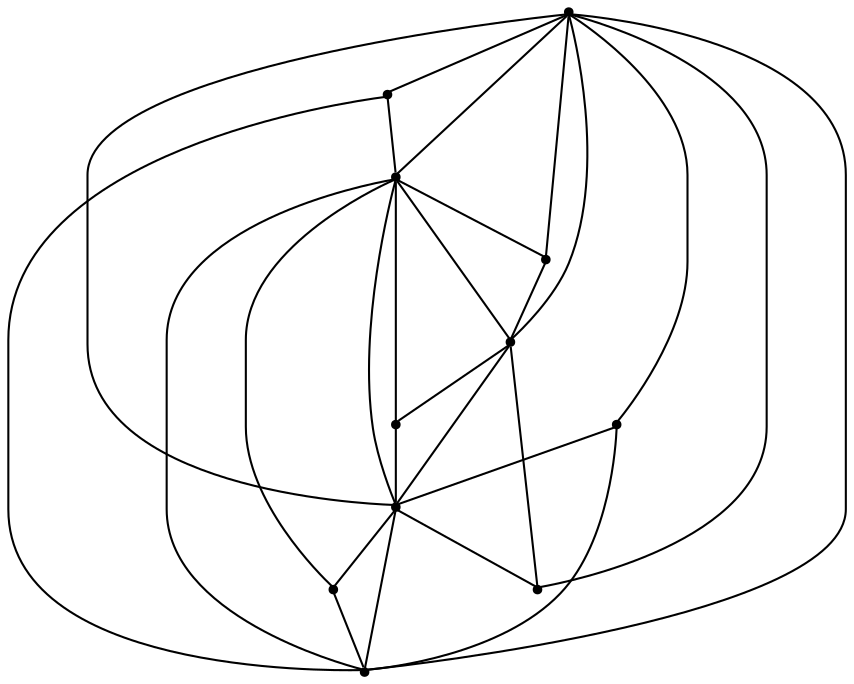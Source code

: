 graph {
  node [shape=point,comment="{\"directed\":false,\"doi\":\"10.1007/978-3-030-04414-5_15\",\"figure\":\"1 (2)\"}"]

  v0 [pos="543.5667903645453,248.37687641944058"]
  v1 [pos="777.604080929962,378.3917227586297"]
  v2 [pos="543.5667903645453,508.4149626660849"]
  v3 [pos="699.5916480919723,378.3917227586297"]
  v4 [pos="595.5751133669314,326.3841563794115"]
  v5 [pos="543.5667903645453,378.3917227586297"]
  v6 [pos="595.5751133669314,430.3992891378478"]
  v7 [pos="491.5585230020248,326.3841563794115"]
  v8 [pos="387.54195648277494,378.3917227586297"]
  v9 [pos="309.5295236447853,378.3917227586297"]
  v10 [pos="491.5585230020248,430.3992891378478"]

  v0 -- v2 [id="-1",pos="543.5667903645453,248.37687641944058 807.9412088786795,248.3767174503446 807.9412088786795,248.3767174503446 807.9412088786795,248.3767174503446 812.2752682521333,248.3767174503446 820.9432598222053,248.3767174503446 825.277319195659,252.7106919132192 829.6113149806949,257.04466637609374 829.6113149806949,265.708450311529 829.6113149806949,270.0465897647175 829.6113149806949,486.74512214553124 829.6113149806949,486.74512214553124 829.6113149806949,486.74512214553124 829.6113149806949,491.0790807114962 829.6113149806949,499.7470137403358 825.277319195659,504.0809882032103 820.9432598222053,508.4149626660849 812.2752682521333,508.4149626660849 807.9412088786795,508.4149626660849 543.5667903645453,508.4149626660849 543.5667903645453,508.4149626660849 543.5667903645453,508.4149626660849"]
  v8 -- v5 [id="-2",pos="387.54195648277494,378.3917227586297 543.5667903645453,378.3917227586297 543.5667903645453,378.3917227586297 543.5667903645453,378.3917227586297"]
  v9 -- v8 [id="-3",pos="309.5295236447853,378.3917227586297 387.54195648277494,378.3917227586297 387.54195648277494,378.3917227586297 387.54195648277494,378.3917227586297"]
  v8 -- v2 [id="-4",pos="387.54195648277494,378.3917227586297 543.5667903645453,508.4149626660849 543.5667903645453,508.4149626660849 543.5667903645453,508.4149626660849"]
  v8 -- v10 [id="-5",pos="387.54195648277494,378.3917227586297 491.5585230020248,430.3992891378478 491.5585230020248,430.3992891378478 491.5585230020248,430.3992891378478"]
  v9 -- v0 [id="-6",pos="309.5295236447853,378.3917227586297 543.5667903645453,248.37687641944058 543.5667903645453,248.37687641944058 543.5667903645453,248.37687641944058"]
  v1 -- v2 [id="-7",pos="777.604080929962,378.3917227586297 543.5667903645453,508.4149626660849 543.5667903645453,508.4149626660849 543.5667903645453,508.4149626660849"]
  v3 -- v1 [id="-8",pos="699.5916480919723,378.3917227586297 777.604080929962,378.3917227586297 777.604080929962,378.3917227586297 777.604080929962,378.3917227586297"]
  v3 -- v2 [id="-9",pos="699.5916480919723,378.3917227586297 543.5667903645453,508.4149626660849 543.5667903645453,508.4149626660849 543.5667903645453,508.4149626660849"]
  v4 -- v3 [id="-10",pos="595.5751133669314,326.3841563794115 699.5916480919723,378.3917227586297 699.5916480919723,378.3917227586297 699.5916480919723,378.3917227586297"]
  v4 -- v5 [id="-11",pos="595.5751133669314,326.3841563794115 543.5667903645453,378.3917227586297 543.5667903645453,378.3917227586297 543.5667903645453,378.3917227586297"]
  v6 -- v3 [id="-12",pos="595.5751133669314,430.3992891378478 699.5916480919723,378.3917227586297 699.5916480919723,378.3917227586297 699.5916480919723,378.3917227586297"]
  v6 -- v2 [id="-13",pos="595.5751133669314,430.3992891378478 543.5667903645453,508.4149626660849 543.5667903645453,508.4149626660849 543.5667903645453,508.4149626660849"]
  v10 -- v5 [id="-14",pos="491.5585230020248,430.3992891378478 543.5667903645453,378.3917227586297 543.5667903645453,378.3917227586297 543.5667903645453,378.3917227586297"]
  v10 -- v2 [id="-15",pos="491.5585230020248,430.3992891378478 543.5667903645453,508.4149626660849 543.5667903645453,508.4149626660849 543.5667903645453,508.4149626660849"]
  v7 -- v8 [id="-16",pos="491.5585230020248,326.3841563794115 387.54195648277494,378.3917227586297 387.54195648277494,378.3917227586297 387.54195648277494,378.3917227586297"]
  v0 -- v7 [id="-17",pos="543.5667903645453,248.37687641944058 491.5585230020248,326.3841563794115 491.5585230020248,326.3841563794115 491.5585230020248,326.3841563794115"]
  v0 -- v8 [id="-18",pos="543.5667903645453,248.37687641944058 387.54195648277494,378.3917227586297 387.54195648277494,378.3917227586297 387.54195648277494,378.3917227586297"]
  v0 -- v1 [id="-19",pos="543.5667903645453,248.37687641944058 777.604080929962,378.3917227586297 777.604080929962,378.3917227586297 777.604080929962,378.3917227586297"]
  v0 -- v3 [id="-20",pos="543.5667903645453,248.37687641944058 699.5916480919723,378.3917227586297 699.5916480919723,378.3917227586297 699.5916480919723,378.3917227586297"]
  v0 -- v4 [id="-21",pos="543.5667903645453,248.37687641944058 595.5751133669314,326.3841563794115 595.5751133669314,326.3841563794115 595.5751133669314,326.3841563794115"]
  v0 -- v5 [id="-22",pos="543.5667903645453,248.37687641944058 543.5667903645453,378.3917227586297 543.5667903645453,378.3917227586297 543.5667903645453,378.3917227586297"]
  v5 -- v6 [id="-23",pos="543.5667903645453,378.3917227586297 595.5751133669314,430.3992891378478 595.5751133669314,430.3992891378478 595.5751133669314,430.3992891378478"]
  v5 -- v7 [id="-24",pos="543.5667903645453,378.3917227586297 491.5585230020248,326.3841563794115 491.5585230020248,326.3841563794115 491.5585230020248,326.3841563794115"]
  v5 -- v2 [id="-25",pos="543.5667903645453,378.3917227586297 543.5667903645453,508.4149626660849 543.5667903645453,508.4149626660849 543.5667903645453,508.4149626660849"]
  v5 -- v3 [id="-26",pos="543.5667903645453,378.3917227586297 699.5916480919723,378.3917227586297 699.5916480919723,378.3917227586297 699.5916480919723,378.3917227586297"]
  v2 -- v9 [id="-27",pos="543.5667903645453,508.4149626660849 309.5295236447853,378.3917227586297 309.5295236447853,378.3917227586297 309.5295236447853,378.3917227586297"]
}